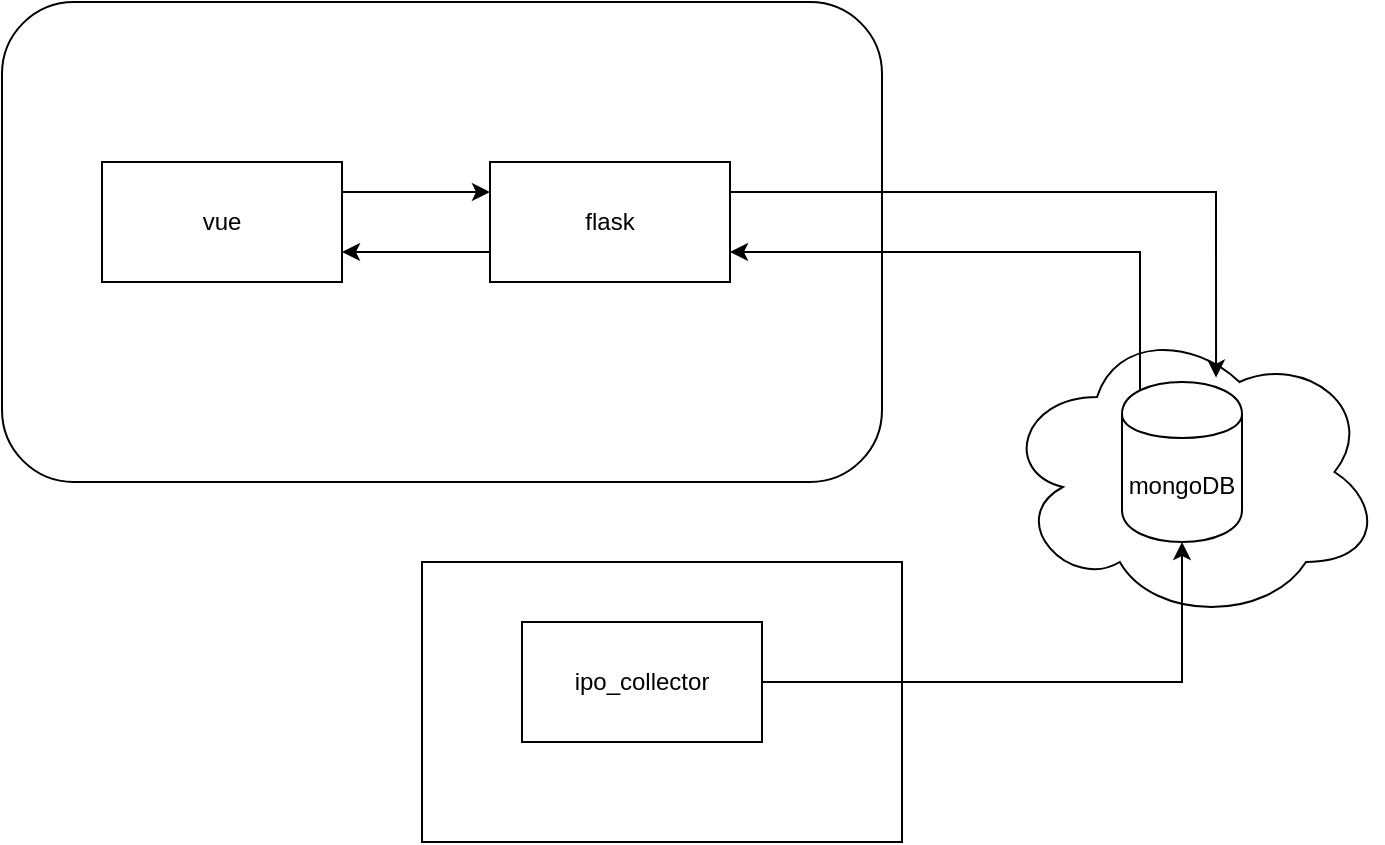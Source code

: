 <mxfile>
    <diagram id="SlUVsvQs5Cn2MNF-Hfsi" name="ページ1">
        <mxGraphModel dx="837" dy="612" grid="1" gridSize="10" guides="1" tooltips="1" connect="1" arrows="1" fold="1" page="1" pageScale="1" pageWidth="827" pageHeight="1169" math="0" shadow="0">
            <root>
                <mxCell id="0"/>
                <mxCell id="1" parent="0"/>
                <mxCell id="16" value="" style="whiteSpace=wrap;html=1;" vertex="1" parent="1">
                    <mxGeometry x="260" y="340" width="240" height="140" as="geometry"/>
                </mxCell>
                <mxCell id="15" value="" style="ellipse;shape=cloud;whiteSpace=wrap;html=1;" vertex="1" parent="1">
                    <mxGeometry x="550" y="220" width="190" height="150" as="geometry"/>
                </mxCell>
                <mxCell id="14" value="" style="rounded=1;whiteSpace=wrap;html=1;" vertex="1" parent="1">
                    <mxGeometry x="50" y="60" width="440" height="240" as="geometry"/>
                </mxCell>
                <mxCell id="9" style="edgeStyle=orthogonalEdgeStyle;rounded=0;orthogonalLoop=1;jettySize=auto;html=1;exitX=1;exitY=0.25;exitDx=0;exitDy=0;entryX=0;entryY=0.25;entryDx=0;entryDy=0;" edge="1" parent="1" source="2" target="3">
                    <mxGeometry relative="1" as="geometry"/>
                </mxCell>
                <mxCell id="2" value="vue" style="whiteSpace=wrap;html=1;" vertex="1" parent="1">
                    <mxGeometry x="100" y="140" width="120" height="60" as="geometry"/>
                </mxCell>
                <mxCell id="10" style="edgeStyle=orthogonalEdgeStyle;rounded=0;orthogonalLoop=1;jettySize=auto;html=1;exitX=1;exitY=0.25;exitDx=0;exitDy=0;entryX=0.784;entryY=-0.028;entryDx=0;entryDy=0;entryPerimeter=0;" edge="1" parent="1" source="3" target="4">
                    <mxGeometry relative="1" as="geometry"/>
                </mxCell>
                <mxCell id="12" style="edgeStyle=orthogonalEdgeStyle;rounded=0;orthogonalLoop=1;jettySize=auto;html=1;exitX=0;exitY=0.75;exitDx=0;exitDy=0;" edge="1" parent="1" source="3">
                    <mxGeometry relative="1" as="geometry">
                        <mxPoint x="220" y="185" as="targetPoint"/>
                    </mxGeometry>
                </mxCell>
                <mxCell id="3" value="flask" style="whiteSpace=wrap;html=1;" vertex="1" parent="1">
                    <mxGeometry x="294" y="140" width="120" height="60" as="geometry"/>
                </mxCell>
                <mxCell id="11" style="edgeStyle=orthogonalEdgeStyle;rounded=0;orthogonalLoop=1;jettySize=auto;html=1;exitX=0.15;exitY=0.05;exitDx=0;exitDy=0;exitPerimeter=0;entryX=1;entryY=0.75;entryDx=0;entryDy=0;" edge="1" parent="1" source="4" target="3">
                    <mxGeometry relative="1" as="geometry">
                        <Array as="points">
                            <mxPoint x="619" y="185"/>
                        </Array>
                    </mxGeometry>
                </mxCell>
                <mxCell id="4" value="mongoDB&lt;br&gt;" style="shape=cylinder;whiteSpace=wrap;html=1;boundedLbl=1;backgroundOutline=1;" vertex="1" parent="1">
                    <mxGeometry x="610" y="250" width="60" height="80" as="geometry"/>
                </mxCell>
                <mxCell id="13" style="edgeStyle=orthogonalEdgeStyle;rounded=0;orthogonalLoop=1;jettySize=auto;html=1;exitX=1;exitY=0.5;exitDx=0;exitDy=0;entryX=0.5;entryY=1;entryDx=0;entryDy=0;" edge="1" parent="1" source="5" target="4">
                    <mxGeometry relative="1" as="geometry"/>
                </mxCell>
                <mxCell id="5" value="ipo_collector" style="whiteSpace=wrap;html=1;" vertex="1" parent="1">
                    <mxGeometry x="310" y="370" width="120" height="60" as="geometry"/>
                </mxCell>
            </root>
        </mxGraphModel>
    </diagram>
</mxfile>